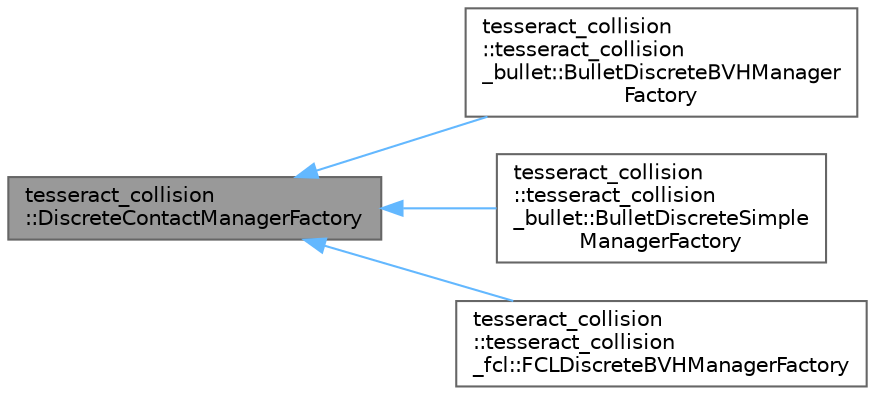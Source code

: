 digraph "tesseract_collision::DiscreteContactManagerFactory"
{
 // LATEX_PDF_SIZE
  bgcolor="transparent";
  edge [fontname=Helvetica,fontsize=10,labelfontname=Helvetica,labelfontsize=10];
  node [fontname=Helvetica,fontsize=10,shape=box,height=0.2,width=0.4];
  rankdir="LR";
  Node1 [label="tesseract_collision\l::DiscreteContactManagerFactory",height=0.2,width=0.4,color="gray40", fillcolor="grey60", style="filled", fontcolor="black",tooltip="Define a discrete contact manager plugin which the factory can create an instance."];
  Node1 -> Node2 [dir="back",color="steelblue1",style="solid"];
  Node2 [label="tesseract_collision\l::tesseract_collision\l_bullet::BulletDiscreteBVHManager\lFactory",height=0.2,width=0.4,color="gray40", fillcolor="white", style="filled",URL="$d7/d38/classtesseract__collision_1_1tesseract__collision__bullet_1_1BulletDiscreteBVHManagerFactory.html",tooltip=" "];
  Node1 -> Node3 [dir="back",color="steelblue1",style="solid"];
  Node3 [label="tesseract_collision\l::tesseract_collision\l_bullet::BulletDiscreteSimple\lManagerFactory",height=0.2,width=0.4,color="gray40", fillcolor="white", style="filled",URL="$d1/dff/classtesseract__collision_1_1tesseract__collision__bullet_1_1BulletDiscreteSimpleManagerFactory.html",tooltip=" "];
  Node1 -> Node4 [dir="back",color="steelblue1",style="solid"];
  Node4 [label="tesseract_collision\l::tesseract_collision\l_fcl::FCLDiscreteBVHManagerFactory",height=0.2,width=0.4,color="gray40", fillcolor="white", style="filled",URL="$d7/d24/classtesseract__collision_1_1tesseract__collision__fcl_1_1FCLDiscreteBVHManagerFactory.html",tooltip=" "];
}

